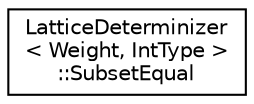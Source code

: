 digraph "Graphical Class Hierarchy"
{
  edge [fontname="Helvetica",fontsize="10",labelfontname="Helvetica",labelfontsize="10"];
  node [fontname="Helvetica",fontsize="10",shape=record];
  rankdir="LR";
  Node0 [label="LatticeDeterminizer\l\< Weight, IntType \>\l::SubsetEqual",height=0.2,width=0.4,color="black", fillcolor="white", style="filled",URL="$classfst_1_1LatticeDeterminizer_1_1SubsetEqual.html"];
}
